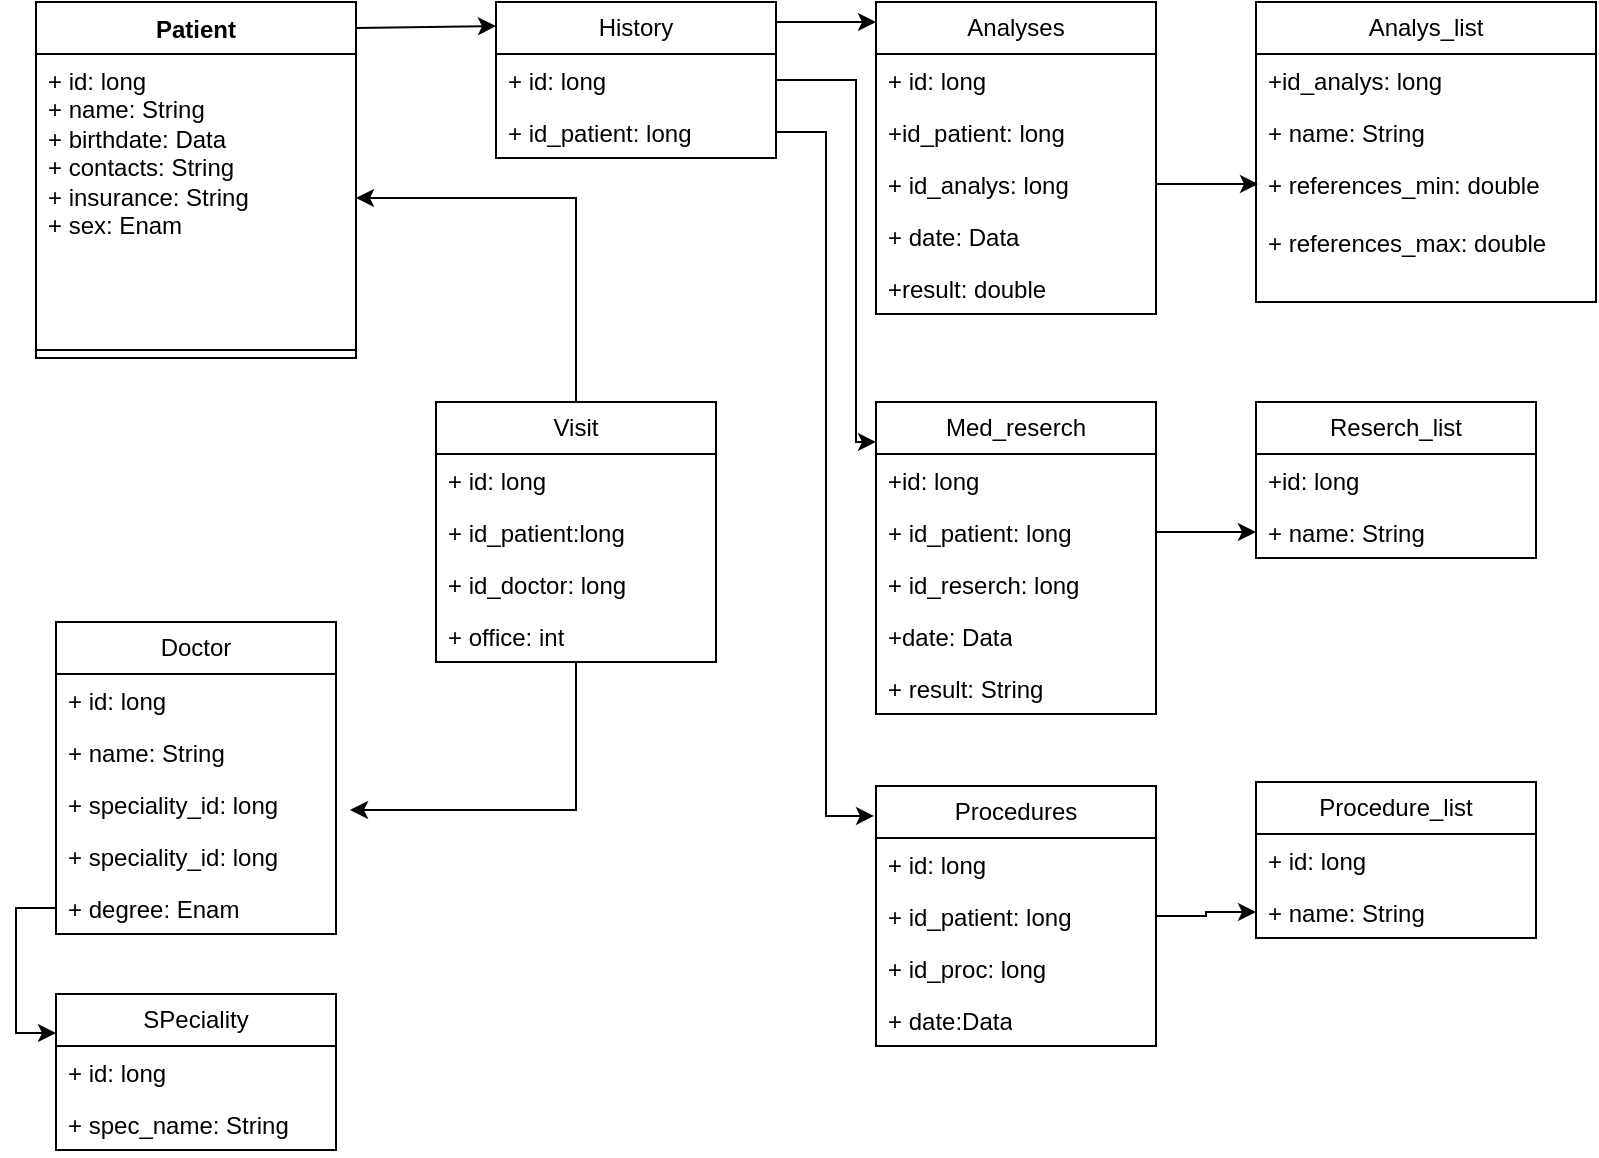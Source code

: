 <mxfile version="21.6.6" type="device">
  <diagram id="C5RBs43oDa-KdzZeNtuy" name="Page-1">
    <mxGraphModel dx="880" dy="478" grid="1" gridSize="10" guides="1" tooltips="1" connect="1" arrows="1" fold="1" page="1" pageScale="1" pageWidth="827" pageHeight="1169" math="0" shadow="0">
      <root>
        <mxCell id="WIyWlLk6GJQsqaUBKTNV-0" />
        <mxCell id="WIyWlLk6GJQsqaUBKTNV-1" parent="WIyWlLk6GJQsqaUBKTNV-0" />
        <mxCell id="PIGFNPlJY5qI3v9Zm5zi-0" value="Patient" style="swimlane;fontStyle=1;align=center;verticalAlign=top;childLayout=stackLayout;horizontal=1;startSize=26;horizontalStack=0;resizeParent=1;resizeParentMax=0;resizeLast=0;collapsible=1;marginBottom=0;whiteSpace=wrap;html=1;" vertex="1" parent="WIyWlLk6GJQsqaUBKTNV-1">
          <mxGeometry x="20" y="50" width="160" height="178" as="geometry" />
        </mxCell>
        <mxCell id="PIGFNPlJY5qI3v9Zm5zi-1" value="+ id: long&lt;br&gt;+ name: String&lt;br&gt;+ birthdate: Data&lt;br&gt;+ contacts: String&lt;br&gt;+ insurance: String&lt;br&gt;+ sex: Enam" style="text;strokeColor=none;fillColor=none;align=left;verticalAlign=top;spacingLeft=4;spacingRight=4;overflow=hidden;rotatable=0;points=[[0,0.5],[1,0.5]];portConstraint=eastwest;whiteSpace=wrap;html=1;" vertex="1" parent="PIGFNPlJY5qI3v9Zm5zi-0">
          <mxGeometry y="26" width="160" height="144" as="geometry" />
        </mxCell>
        <mxCell id="PIGFNPlJY5qI3v9Zm5zi-2" value="" style="line;strokeWidth=1;fillColor=none;align=left;verticalAlign=middle;spacingTop=-1;spacingLeft=3;spacingRight=3;rotatable=0;labelPosition=right;points=[];portConstraint=eastwest;strokeColor=inherit;" vertex="1" parent="PIGFNPlJY5qI3v9Zm5zi-0">
          <mxGeometry y="170" width="160" height="8" as="geometry" />
        </mxCell>
        <mxCell id="PIGFNPlJY5qI3v9Zm5zi-4" value="History" style="swimlane;fontStyle=0;childLayout=stackLayout;horizontal=1;startSize=26;fillColor=none;horizontalStack=0;resizeParent=1;resizeParentMax=0;resizeLast=0;collapsible=1;marginBottom=0;whiteSpace=wrap;html=1;" vertex="1" parent="WIyWlLk6GJQsqaUBKTNV-1">
          <mxGeometry x="250" y="50" width="140" height="78" as="geometry" />
        </mxCell>
        <mxCell id="PIGFNPlJY5qI3v9Zm5zi-5" value="+ id: long" style="text;strokeColor=none;fillColor=none;align=left;verticalAlign=top;spacingLeft=4;spacingRight=4;overflow=hidden;rotatable=0;points=[[0,0.5],[1,0.5]];portConstraint=eastwest;whiteSpace=wrap;html=1;" vertex="1" parent="PIGFNPlJY5qI3v9Zm5zi-4">
          <mxGeometry y="26" width="140" height="26" as="geometry" />
        </mxCell>
        <mxCell id="PIGFNPlJY5qI3v9Zm5zi-6" value="+ id_patient: long" style="text;strokeColor=none;fillColor=none;align=left;verticalAlign=top;spacingLeft=4;spacingRight=4;overflow=hidden;rotatable=0;points=[[0,0.5],[1,0.5]];portConstraint=eastwest;whiteSpace=wrap;html=1;" vertex="1" parent="PIGFNPlJY5qI3v9Zm5zi-4">
          <mxGeometry y="52" width="140" height="26" as="geometry" />
        </mxCell>
        <mxCell id="PIGFNPlJY5qI3v9Zm5zi-12" value="Analys_list" style="swimlane;fontStyle=0;childLayout=stackLayout;horizontal=1;startSize=26;fillColor=none;horizontalStack=0;resizeParent=1;resizeParentMax=0;resizeLast=0;collapsible=1;marginBottom=0;whiteSpace=wrap;html=1;" vertex="1" parent="WIyWlLk6GJQsqaUBKTNV-1">
          <mxGeometry x="630" y="50" width="170" height="150" as="geometry" />
        </mxCell>
        <mxCell id="PIGFNPlJY5qI3v9Zm5zi-13" value="+id_analys: long" style="text;strokeColor=none;fillColor=none;align=left;verticalAlign=top;spacingLeft=4;spacingRight=4;overflow=hidden;rotatable=0;points=[[0,0.5],[1,0.5]];portConstraint=eastwest;whiteSpace=wrap;html=1;" vertex="1" parent="PIGFNPlJY5qI3v9Zm5zi-12">
          <mxGeometry y="26" width="170" height="26" as="geometry" />
        </mxCell>
        <mxCell id="PIGFNPlJY5qI3v9Zm5zi-14" value="+ name: String" style="text;strokeColor=none;fillColor=none;align=left;verticalAlign=top;spacingLeft=4;spacingRight=4;overflow=hidden;rotatable=0;points=[[0,0.5],[1,0.5]];portConstraint=eastwest;whiteSpace=wrap;html=1;" vertex="1" parent="PIGFNPlJY5qI3v9Zm5zi-12">
          <mxGeometry y="52" width="170" height="26" as="geometry" />
        </mxCell>
        <mxCell id="PIGFNPlJY5qI3v9Zm5zi-15" value="+ references_min: double&lt;br&gt;&lt;br&gt;+ references_max: double" style="text;strokeColor=none;fillColor=none;align=left;verticalAlign=top;spacingLeft=4;spacingRight=4;overflow=hidden;rotatable=0;points=[[0,0.5],[1,0.5]];portConstraint=eastwest;whiteSpace=wrap;html=1;" vertex="1" parent="PIGFNPlJY5qI3v9Zm5zi-12">
          <mxGeometry y="78" width="170" height="72" as="geometry" />
        </mxCell>
        <mxCell id="PIGFNPlJY5qI3v9Zm5zi-17" value="Analyses" style="swimlane;fontStyle=0;childLayout=stackLayout;horizontal=1;startSize=26;fillColor=none;horizontalStack=0;resizeParent=1;resizeParentMax=0;resizeLast=0;collapsible=1;marginBottom=0;whiteSpace=wrap;html=1;" vertex="1" parent="WIyWlLk6GJQsqaUBKTNV-1">
          <mxGeometry x="440" y="50" width="140" height="156" as="geometry" />
        </mxCell>
        <mxCell id="PIGFNPlJY5qI3v9Zm5zi-18" value="+ id: long" style="text;strokeColor=none;fillColor=none;align=left;verticalAlign=top;spacingLeft=4;spacingRight=4;overflow=hidden;rotatable=0;points=[[0,0.5],[1,0.5]];portConstraint=eastwest;whiteSpace=wrap;html=1;" vertex="1" parent="PIGFNPlJY5qI3v9Zm5zi-17">
          <mxGeometry y="26" width="140" height="26" as="geometry" />
        </mxCell>
        <mxCell id="PIGFNPlJY5qI3v9Zm5zi-19" value="+id_patient: long" style="text;strokeColor=none;fillColor=none;align=left;verticalAlign=top;spacingLeft=4;spacingRight=4;overflow=hidden;rotatable=0;points=[[0,0.5],[1,0.5]];portConstraint=eastwest;whiteSpace=wrap;html=1;" vertex="1" parent="PIGFNPlJY5qI3v9Zm5zi-17">
          <mxGeometry y="52" width="140" height="26" as="geometry" />
        </mxCell>
        <mxCell id="PIGFNPlJY5qI3v9Zm5zi-20" value="+ id_analys: long" style="text;strokeColor=none;fillColor=none;align=left;verticalAlign=top;spacingLeft=4;spacingRight=4;overflow=hidden;rotatable=0;points=[[0,0.5],[1,0.5]];portConstraint=eastwest;whiteSpace=wrap;html=1;" vertex="1" parent="PIGFNPlJY5qI3v9Zm5zi-17">
          <mxGeometry y="78" width="140" height="26" as="geometry" />
        </mxCell>
        <mxCell id="PIGFNPlJY5qI3v9Zm5zi-21" value="+ date: Data" style="text;strokeColor=none;fillColor=none;align=left;verticalAlign=top;spacingLeft=4;spacingRight=4;overflow=hidden;rotatable=0;points=[[0,0.5],[1,0.5]];portConstraint=eastwest;whiteSpace=wrap;html=1;" vertex="1" parent="PIGFNPlJY5qI3v9Zm5zi-17">
          <mxGeometry y="104" width="140" height="26" as="geometry" />
        </mxCell>
        <mxCell id="PIGFNPlJY5qI3v9Zm5zi-22" value="+result: double" style="text;strokeColor=none;fillColor=none;align=left;verticalAlign=top;spacingLeft=4;spacingRight=4;overflow=hidden;rotatable=0;points=[[0,0.5],[1,0.5]];portConstraint=eastwest;whiteSpace=wrap;html=1;" vertex="1" parent="PIGFNPlJY5qI3v9Zm5zi-17">
          <mxGeometry y="130" width="140" height="26" as="geometry" />
        </mxCell>
        <mxCell id="PIGFNPlJY5qI3v9Zm5zi-23" value="Doctor" style="swimlane;fontStyle=0;childLayout=stackLayout;horizontal=1;startSize=26;fillColor=none;horizontalStack=0;resizeParent=1;resizeParentMax=0;resizeLast=0;collapsible=1;marginBottom=0;whiteSpace=wrap;html=1;" vertex="1" parent="WIyWlLk6GJQsqaUBKTNV-1">
          <mxGeometry x="30" y="360" width="140" height="156" as="geometry" />
        </mxCell>
        <mxCell id="PIGFNPlJY5qI3v9Zm5zi-24" value="+ id: long" style="text;strokeColor=none;fillColor=none;align=left;verticalAlign=top;spacingLeft=4;spacingRight=4;overflow=hidden;rotatable=0;points=[[0,0.5],[1,0.5]];portConstraint=eastwest;whiteSpace=wrap;html=1;" vertex="1" parent="PIGFNPlJY5qI3v9Zm5zi-23">
          <mxGeometry y="26" width="140" height="26" as="geometry" />
        </mxCell>
        <mxCell id="PIGFNPlJY5qI3v9Zm5zi-25" value="+ name: String" style="text;strokeColor=none;fillColor=none;align=left;verticalAlign=top;spacingLeft=4;spacingRight=4;overflow=hidden;rotatable=0;points=[[0,0.5],[1,0.5]];portConstraint=eastwest;whiteSpace=wrap;html=1;" vertex="1" parent="PIGFNPlJY5qI3v9Zm5zi-23">
          <mxGeometry y="52" width="140" height="26" as="geometry" />
        </mxCell>
        <mxCell id="PIGFNPlJY5qI3v9Zm5zi-26" value="+ speciality_id: long" style="text;strokeColor=none;fillColor=none;align=left;verticalAlign=top;spacingLeft=4;spacingRight=4;overflow=hidden;rotatable=0;points=[[0,0.5],[1,0.5]];portConstraint=eastwest;whiteSpace=wrap;html=1;" vertex="1" parent="PIGFNPlJY5qI3v9Zm5zi-23">
          <mxGeometry y="78" width="140" height="26" as="geometry" />
        </mxCell>
        <mxCell id="PIGFNPlJY5qI3v9Zm5zi-61" value="+ speciality_id: long" style="text;strokeColor=none;fillColor=none;align=left;verticalAlign=top;spacingLeft=4;spacingRight=4;overflow=hidden;rotatable=0;points=[[0,0.5],[1,0.5]];portConstraint=eastwest;whiteSpace=wrap;html=1;" vertex="1" parent="PIGFNPlJY5qI3v9Zm5zi-23">
          <mxGeometry y="104" width="140" height="26" as="geometry" />
        </mxCell>
        <mxCell id="PIGFNPlJY5qI3v9Zm5zi-31" value="+ degree: Enam" style="text;strokeColor=none;fillColor=none;align=left;verticalAlign=top;spacingLeft=4;spacingRight=4;overflow=hidden;rotatable=0;points=[[0,0.5],[1,0.5]];portConstraint=eastwest;whiteSpace=wrap;html=1;" vertex="1" parent="PIGFNPlJY5qI3v9Zm5zi-23">
          <mxGeometry y="130" width="140" height="26" as="geometry" />
        </mxCell>
        <mxCell id="PIGFNPlJY5qI3v9Zm5zi-27" value="SPeciality" style="swimlane;fontStyle=0;childLayout=stackLayout;horizontal=1;startSize=26;fillColor=none;horizontalStack=0;resizeParent=1;resizeParentMax=0;resizeLast=0;collapsible=1;marginBottom=0;whiteSpace=wrap;html=1;" vertex="1" parent="WIyWlLk6GJQsqaUBKTNV-1">
          <mxGeometry x="30" y="546" width="140" height="78" as="geometry" />
        </mxCell>
        <mxCell id="PIGFNPlJY5qI3v9Zm5zi-28" value="+ id: long" style="text;strokeColor=none;fillColor=none;align=left;verticalAlign=top;spacingLeft=4;spacingRight=4;overflow=hidden;rotatable=0;points=[[0,0.5],[1,0.5]];portConstraint=eastwest;whiteSpace=wrap;html=1;" vertex="1" parent="PIGFNPlJY5qI3v9Zm5zi-27">
          <mxGeometry y="26" width="140" height="26" as="geometry" />
        </mxCell>
        <mxCell id="PIGFNPlJY5qI3v9Zm5zi-29" value="+ spec_name: String" style="text;strokeColor=none;fillColor=none;align=left;verticalAlign=top;spacingLeft=4;spacingRight=4;overflow=hidden;rotatable=0;points=[[0,0.5],[1,0.5]];portConstraint=eastwest;whiteSpace=wrap;html=1;" vertex="1" parent="PIGFNPlJY5qI3v9Zm5zi-27">
          <mxGeometry y="52" width="140" height="26" as="geometry" />
        </mxCell>
        <mxCell id="PIGFNPlJY5qI3v9Zm5zi-33" value="Med_reserch" style="swimlane;fontStyle=0;childLayout=stackLayout;horizontal=1;startSize=26;fillColor=none;horizontalStack=0;resizeParent=1;resizeParentMax=0;resizeLast=0;collapsible=1;marginBottom=0;whiteSpace=wrap;html=1;" vertex="1" parent="WIyWlLk6GJQsqaUBKTNV-1">
          <mxGeometry x="440" y="250" width="140" height="156" as="geometry" />
        </mxCell>
        <mxCell id="PIGFNPlJY5qI3v9Zm5zi-34" value="+id: long" style="text;strokeColor=none;fillColor=none;align=left;verticalAlign=top;spacingLeft=4;spacingRight=4;overflow=hidden;rotatable=0;points=[[0,0.5],[1,0.5]];portConstraint=eastwest;whiteSpace=wrap;html=1;" vertex="1" parent="PIGFNPlJY5qI3v9Zm5zi-33">
          <mxGeometry y="26" width="140" height="26" as="geometry" />
        </mxCell>
        <mxCell id="PIGFNPlJY5qI3v9Zm5zi-35" value="+ id_patient: long" style="text;strokeColor=none;fillColor=none;align=left;verticalAlign=top;spacingLeft=4;spacingRight=4;overflow=hidden;rotatable=0;points=[[0,0.5],[1,0.5]];portConstraint=eastwest;whiteSpace=wrap;html=1;" vertex="1" parent="PIGFNPlJY5qI3v9Zm5zi-33">
          <mxGeometry y="52" width="140" height="26" as="geometry" />
        </mxCell>
        <mxCell id="PIGFNPlJY5qI3v9Zm5zi-36" value="+ id_reserch: long" style="text;strokeColor=none;fillColor=none;align=left;verticalAlign=top;spacingLeft=4;spacingRight=4;overflow=hidden;rotatable=0;points=[[0,0.5],[1,0.5]];portConstraint=eastwest;whiteSpace=wrap;html=1;" vertex="1" parent="PIGFNPlJY5qI3v9Zm5zi-33">
          <mxGeometry y="78" width="140" height="26" as="geometry" />
        </mxCell>
        <mxCell id="PIGFNPlJY5qI3v9Zm5zi-37" value="+date: Data" style="text;strokeColor=none;fillColor=none;align=left;verticalAlign=top;spacingLeft=4;spacingRight=4;overflow=hidden;rotatable=0;points=[[0,0.5],[1,0.5]];portConstraint=eastwest;whiteSpace=wrap;html=1;" vertex="1" parent="PIGFNPlJY5qI3v9Zm5zi-33">
          <mxGeometry y="104" width="140" height="26" as="geometry" />
        </mxCell>
        <mxCell id="PIGFNPlJY5qI3v9Zm5zi-38" value="+ result: String" style="text;strokeColor=none;fillColor=none;align=left;verticalAlign=top;spacingLeft=4;spacingRight=4;overflow=hidden;rotatable=0;points=[[0,0.5],[1,0.5]];portConstraint=eastwest;whiteSpace=wrap;html=1;" vertex="1" parent="PIGFNPlJY5qI3v9Zm5zi-33">
          <mxGeometry y="130" width="140" height="26" as="geometry" />
        </mxCell>
        <mxCell id="PIGFNPlJY5qI3v9Zm5zi-39" value="Reserch_list" style="swimlane;fontStyle=0;childLayout=stackLayout;horizontal=1;startSize=26;fillColor=none;horizontalStack=0;resizeParent=1;resizeParentMax=0;resizeLast=0;collapsible=1;marginBottom=0;whiteSpace=wrap;html=1;" vertex="1" parent="WIyWlLk6GJQsqaUBKTNV-1">
          <mxGeometry x="630" y="250" width="140" height="78" as="geometry" />
        </mxCell>
        <mxCell id="PIGFNPlJY5qI3v9Zm5zi-40" value="+id: long" style="text;strokeColor=none;fillColor=none;align=left;verticalAlign=top;spacingLeft=4;spacingRight=4;overflow=hidden;rotatable=0;points=[[0,0.5],[1,0.5]];portConstraint=eastwest;whiteSpace=wrap;html=1;" vertex="1" parent="PIGFNPlJY5qI3v9Zm5zi-39">
          <mxGeometry y="26" width="140" height="26" as="geometry" />
        </mxCell>
        <mxCell id="PIGFNPlJY5qI3v9Zm5zi-41" value="+ name: String" style="text;strokeColor=none;fillColor=none;align=left;verticalAlign=top;spacingLeft=4;spacingRight=4;overflow=hidden;rotatable=0;points=[[0,0.5],[1,0.5]];portConstraint=eastwest;whiteSpace=wrap;html=1;" vertex="1" parent="PIGFNPlJY5qI3v9Zm5zi-39">
          <mxGeometry y="52" width="140" height="26" as="geometry" />
        </mxCell>
        <mxCell id="PIGFNPlJY5qI3v9Zm5zi-43" value="Procedures" style="swimlane;fontStyle=0;childLayout=stackLayout;horizontal=1;startSize=26;fillColor=none;horizontalStack=0;resizeParent=1;resizeParentMax=0;resizeLast=0;collapsible=1;marginBottom=0;whiteSpace=wrap;html=1;" vertex="1" parent="WIyWlLk6GJQsqaUBKTNV-1">
          <mxGeometry x="440" y="442" width="140" height="130" as="geometry" />
        </mxCell>
        <mxCell id="PIGFNPlJY5qI3v9Zm5zi-44" value="+ id: long" style="text;strokeColor=none;fillColor=none;align=left;verticalAlign=top;spacingLeft=4;spacingRight=4;overflow=hidden;rotatable=0;points=[[0,0.5],[1,0.5]];portConstraint=eastwest;whiteSpace=wrap;html=1;" vertex="1" parent="PIGFNPlJY5qI3v9Zm5zi-43">
          <mxGeometry y="26" width="140" height="26" as="geometry" />
        </mxCell>
        <mxCell id="PIGFNPlJY5qI3v9Zm5zi-45" value="+ id_patient: long" style="text;strokeColor=none;fillColor=none;align=left;verticalAlign=top;spacingLeft=4;spacingRight=4;overflow=hidden;rotatable=0;points=[[0,0.5],[1,0.5]];portConstraint=eastwest;whiteSpace=wrap;html=1;" vertex="1" parent="PIGFNPlJY5qI3v9Zm5zi-43">
          <mxGeometry y="52" width="140" height="26" as="geometry" />
        </mxCell>
        <mxCell id="PIGFNPlJY5qI3v9Zm5zi-46" value="+ id_proc: long" style="text;strokeColor=none;fillColor=none;align=left;verticalAlign=top;spacingLeft=4;spacingRight=4;overflow=hidden;rotatable=0;points=[[0,0.5],[1,0.5]];portConstraint=eastwest;whiteSpace=wrap;html=1;" vertex="1" parent="PIGFNPlJY5qI3v9Zm5zi-43">
          <mxGeometry y="78" width="140" height="26" as="geometry" />
        </mxCell>
        <mxCell id="PIGFNPlJY5qI3v9Zm5zi-47" value="+ date:Data" style="text;strokeColor=none;fillColor=none;align=left;verticalAlign=top;spacingLeft=4;spacingRight=4;overflow=hidden;rotatable=0;points=[[0,0.5],[1,0.5]];portConstraint=eastwest;whiteSpace=wrap;html=1;" vertex="1" parent="PIGFNPlJY5qI3v9Zm5zi-43">
          <mxGeometry y="104" width="140" height="26" as="geometry" />
        </mxCell>
        <mxCell id="PIGFNPlJY5qI3v9Zm5zi-48" value="Procedure_list" style="swimlane;fontStyle=0;childLayout=stackLayout;horizontal=1;startSize=26;fillColor=none;horizontalStack=0;resizeParent=1;resizeParentMax=0;resizeLast=0;collapsible=1;marginBottom=0;whiteSpace=wrap;html=1;" vertex="1" parent="WIyWlLk6GJQsqaUBKTNV-1">
          <mxGeometry x="630" y="440" width="140" height="78" as="geometry" />
        </mxCell>
        <mxCell id="PIGFNPlJY5qI3v9Zm5zi-49" value="+ id: long" style="text;strokeColor=none;fillColor=none;align=left;verticalAlign=top;spacingLeft=4;spacingRight=4;overflow=hidden;rotatable=0;points=[[0,0.5],[1,0.5]];portConstraint=eastwest;whiteSpace=wrap;html=1;" vertex="1" parent="PIGFNPlJY5qI3v9Zm5zi-48">
          <mxGeometry y="26" width="140" height="26" as="geometry" />
        </mxCell>
        <mxCell id="PIGFNPlJY5qI3v9Zm5zi-50" value="+ name: String" style="text;strokeColor=none;fillColor=none;align=left;verticalAlign=top;spacingLeft=4;spacingRight=4;overflow=hidden;rotatable=0;points=[[0,0.5],[1,0.5]];portConstraint=eastwest;whiteSpace=wrap;html=1;" vertex="1" parent="PIGFNPlJY5qI3v9Zm5zi-48">
          <mxGeometry y="52" width="140" height="26" as="geometry" />
        </mxCell>
        <mxCell id="PIGFNPlJY5qI3v9Zm5zi-52" value="" style="endArrow=classic;html=1;rounded=0;entryX=0;entryY=0.154;entryDx=0;entryDy=0;entryPerimeter=0;exitX=1;exitY=0.073;exitDx=0;exitDy=0;exitPerimeter=0;" edge="1" parent="WIyWlLk6GJQsqaUBKTNV-1" source="PIGFNPlJY5qI3v9Zm5zi-0" target="PIGFNPlJY5qI3v9Zm5zi-4">
          <mxGeometry width="50" height="50" relative="1" as="geometry">
            <mxPoint x="380" y="180" as="sourcePoint" />
            <mxPoint x="430" y="130" as="targetPoint" />
          </mxGeometry>
        </mxCell>
        <mxCell id="PIGFNPlJY5qI3v9Zm5zi-53" value="" style="endArrow=classic;html=1;rounded=0;exitX=1;exitY=0.128;exitDx=0;exitDy=0;exitPerimeter=0;" edge="1" parent="WIyWlLk6GJQsqaUBKTNV-1" source="PIGFNPlJY5qI3v9Zm5zi-4">
          <mxGeometry width="50" height="50" relative="1" as="geometry">
            <mxPoint x="380" y="180" as="sourcePoint" />
            <mxPoint x="440" y="60" as="targetPoint" />
          </mxGeometry>
        </mxCell>
        <mxCell id="PIGFNPlJY5qI3v9Zm5zi-56" style="edgeStyle=orthogonalEdgeStyle;rounded=0;orthogonalLoop=1;jettySize=auto;html=1;entryX=0;entryY=0.128;entryDx=0;entryDy=0;entryPerimeter=0;" edge="1" parent="WIyWlLk6GJQsqaUBKTNV-1" source="PIGFNPlJY5qI3v9Zm5zi-5" target="PIGFNPlJY5qI3v9Zm5zi-33">
          <mxGeometry relative="1" as="geometry">
            <Array as="points">
              <mxPoint x="430" y="89" />
              <mxPoint x="430" y="270" />
            </Array>
          </mxGeometry>
        </mxCell>
        <mxCell id="PIGFNPlJY5qI3v9Zm5zi-57" value="" style="edgeStyle=orthogonalEdgeStyle;rounded=0;orthogonalLoop=1;jettySize=auto;html=1;entryX=-0.007;entryY=0.115;entryDx=0;entryDy=0;entryPerimeter=0;" edge="1" parent="WIyWlLk6GJQsqaUBKTNV-1" source="PIGFNPlJY5qI3v9Zm5zi-6" target="PIGFNPlJY5qI3v9Zm5zi-43">
          <mxGeometry relative="1" as="geometry" />
        </mxCell>
        <mxCell id="PIGFNPlJY5qI3v9Zm5zi-58" value="" style="edgeStyle=orthogonalEdgeStyle;rounded=0;orthogonalLoop=1;jettySize=auto;html=1;entryX=0.006;entryY=0.181;entryDx=0;entryDy=0;entryPerimeter=0;" edge="1" parent="WIyWlLk6GJQsqaUBKTNV-1" source="PIGFNPlJY5qI3v9Zm5zi-20" target="PIGFNPlJY5qI3v9Zm5zi-15">
          <mxGeometry relative="1" as="geometry" />
        </mxCell>
        <mxCell id="PIGFNPlJY5qI3v9Zm5zi-59" value="" style="edgeStyle=orthogonalEdgeStyle;rounded=0;orthogonalLoop=1;jettySize=auto;html=1;exitX=1;exitY=0.5;exitDx=0;exitDy=0;" edge="1" parent="WIyWlLk6GJQsqaUBKTNV-1" source="PIGFNPlJY5qI3v9Zm5zi-35" target="PIGFNPlJY5qI3v9Zm5zi-41">
          <mxGeometry relative="1" as="geometry" />
        </mxCell>
        <mxCell id="PIGFNPlJY5qI3v9Zm5zi-60" value="" style="edgeStyle=orthogonalEdgeStyle;rounded=0;orthogonalLoop=1;jettySize=auto;html=1;exitX=1;exitY=0.5;exitDx=0;exitDy=0;" edge="1" parent="WIyWlLk6GJQsqaUBKTNV-1" source="PIGFNPlJY5qI3v9Zm5zi-45" target="PIGFNPlJY5qI3v9Zm5zi-50">
          <mxGeometry relative="1" as="geometry">
            <mxPoint x="570" y="505" as="sourcePoint" />
          </mxGeometry>
        </mxCell>
        <mxCell id="PIGFNPlJY5qI3v9Zm5zi-62" style="edgeStyle=orthogonalEdgeStyle;rounded=0;orthogonalLoop=1;jettySize=auto;html=1;entryX=0;entryY=0.25;entryDx=0;entryDy=0;" edge="1" parent="WIyWlLk6GJQsqaUBKTNV-1" source="PIGFNPlJY5qI3v9Zm5zi-31" target="PIGFNPlJY5qI3v9Zm5zi-27">
          <mxGeometry relative="1" as="geometry" />
        </mxCell>
        <mxCell id="PIGFNPlJY5qI3v9Zm5zi-68" style="edgeStyle=orthogonalEdgeStyle;rounded=0;orthogonalLoop=1;jettySize=auto;html=1;" edge="1" parent="WIyWlLk6GJQsqaUBKTNV-1" source="PIGFNPlJY5qI3v9Zm5zi-63" target="PIGFNPlJY5qI3v9Zm5zi-1">
          <mxGeometry relative="1" as="geometry" />
        </mxCell>
        <mxCell id="PIGFNPlJY5qI3v9Zm5zi-71" style="edgeStyle=orthogonalEdgeStyle;rounded=0;orthogonalLoop=1;jettySize=auto;html=1;entryX=1.05;entryY=0.615;entryDx=0;entryDy=0;entryPerimeter=0;" edge="1" parent="WIyWlLk6GJQsqaUBKTNV-1" source="PIGFNPlJY5qI3v9Zm5zi-63" target="PIGFNPlJY5qI3v9Zm5zi-26">
          <mxGeometry relative="1" as="geometry" />
        </mxCell>
        <mxCell id="PIGFNPlJY5qI3v9Zm5zi-63" value="Visit" style="swimlane;fontStyle=0;childLayout=stackLayout;horizontal=1;startSize=26;fillColor=none;horizontalStack=0;resizeParent=1;resizeParentMax=0;resizeLast=0;collapsible=1;marginBottom=0;whiteSpace=wrap;html=1;" vertex="1" parent="WIyWlLk6GJQsqaUBKTNV-1">
          <mxGeometry x="220" y="250" width="140" height="130" as="geometry" />
        </mxCell>
        <mxCell id="PIGFNPlJY5qI3v9Zm5zi-64" value="+ id: long" style="text;strokeColor=none;fillColor=none;align=left;verticalAlign=top;spacingLeft=4;spacingRight=4;overflow=hidden;rotatable=0;points=[[0,0.5],[1,0.5]];portConstraint=eastwest;whiteSpace=wrap;html=1;" vertex="1" parent="PIGFNPlJY5qI3v9Zm5zi-63">
          <mxGeometry y="26" width="140" height="26" as="geometry" />
        </mxCell>
        <mxCell id="PIGFNPlJY5qI3v9Zm5zi-65" value="+ id_patient:long" style="text;strokeColor=none;fillColor=none;align=left;verticalAlign=top;spacingLeft=4;spacingRight=4;overflow=hidden;rotatable=0;points=[[0,0.5],[1,0.5]];portConstraint=eastwest;whiteSpace=wrap;html=1;" vertex="1" parent="PIGFNPlJY5qI3v9Zm5zi-63">
          <mxGeometry y="52" width="140" height="26" as="geometry" />
        </mxCell>
        <mxCell id="PIGFNPlJY5qI3v9Zm5zi-66" value="+ id_doctor: long" style="text;strokeColor=none;fillColor=none;align=left;verticalAlign=top;spacingLeft=4;spacingRight=4;overflow=hidden;rotatable=0;points=[[0,0.5],[1,0.5]];portConstraint=eastwest;whiteSpace=wrap;html=1;" vertex="1" parent="PIGFNPlJY5qI3v9Zm5zi-63">
          <mxGeometry y="78" width="140" height="26" as="geometry" />
        </mxCell>
        <mxCell id="PIGFNPlJY5qI3v9Zm5zi-67" value="+ office: int" style="text;strokeColor=none;fillColor=none;align=left;verticalAlign=top;spacingLeft=4;spacingRight=4;overflow=hidden;rotatable=0;points=[[0,0.5],[1,0.5]];portConstraint=eastwest;whiteSpace=wrap;html=1;" vertex="1" parent="PIGFNPlJY5qI3v9Zm5zi-63">
          <mxGeometry y="104" width="140" height="26" as="geometry" />
        </mxCell>
      </root>
    </mxGraphModel>
  </diagram>
</mxfile>
